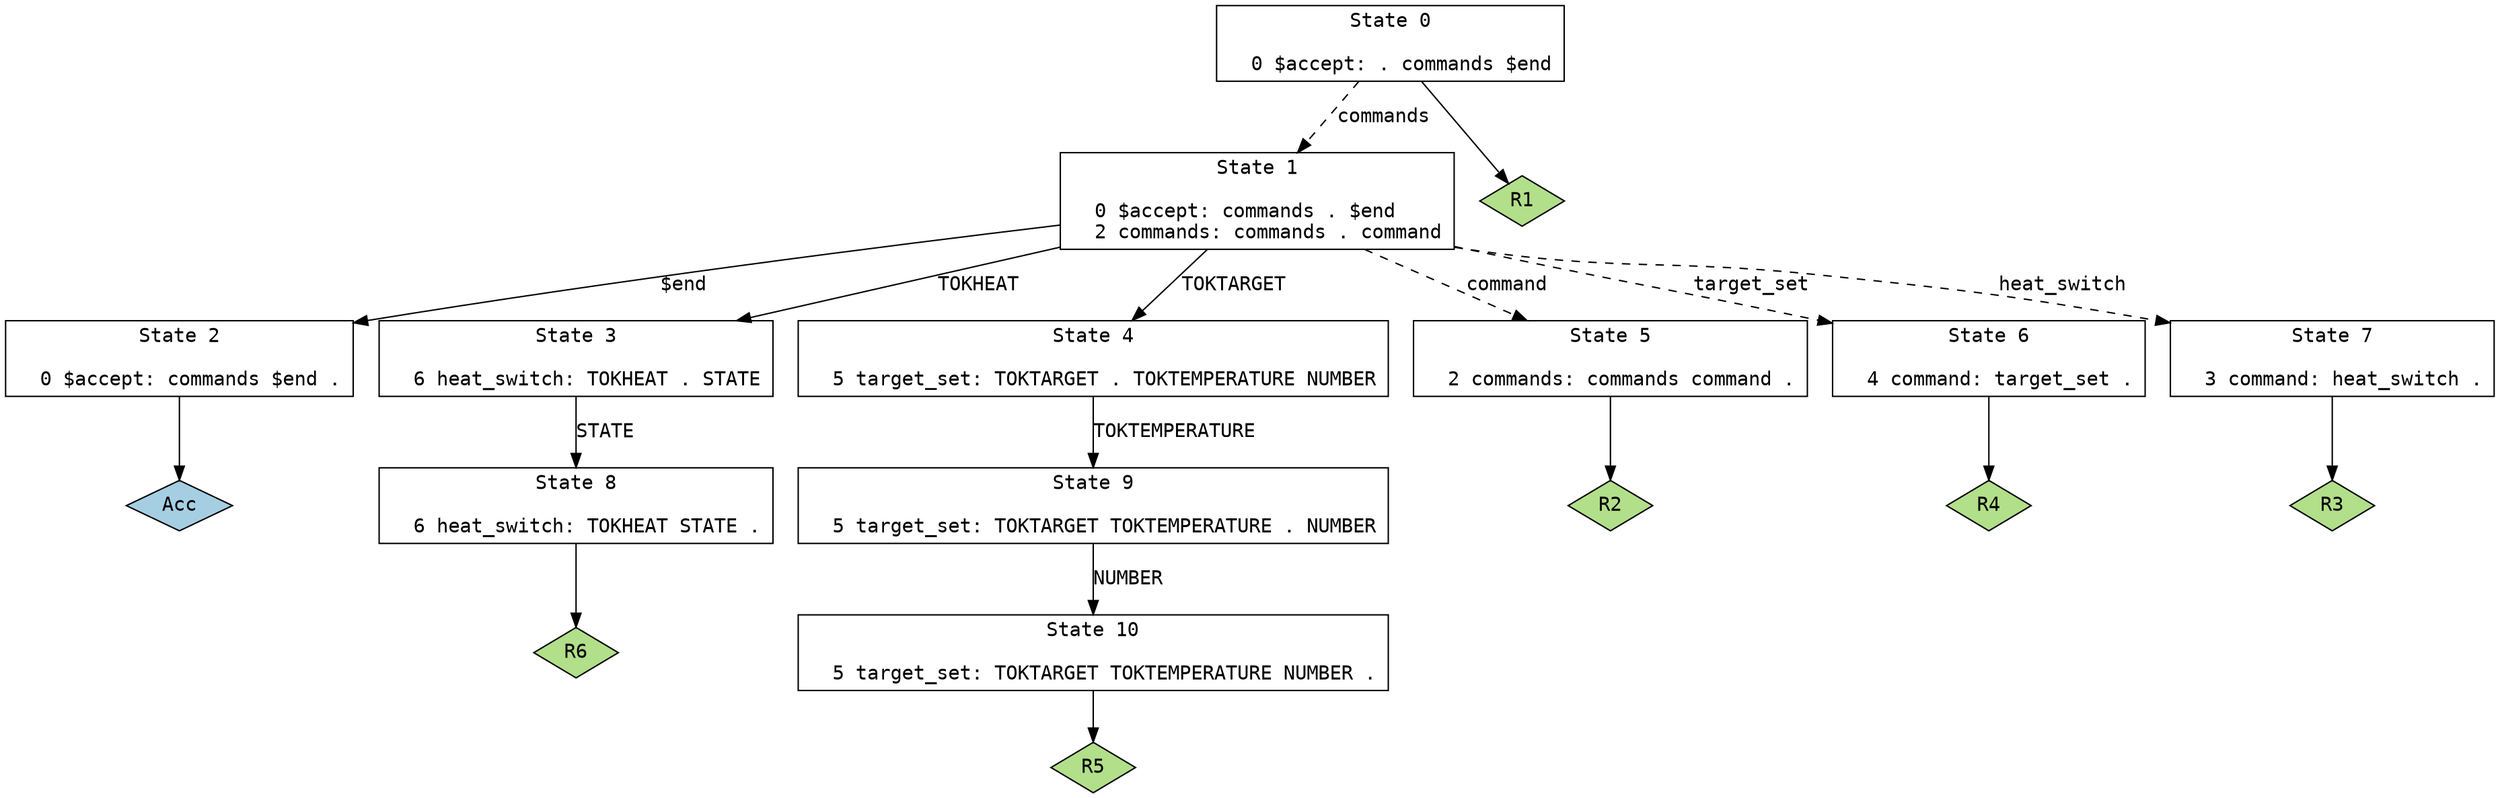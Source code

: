 // Generated by GNU Bison 3.0.4.
// Report bugs to <bug-bison@gnu.org>.
// Home page: <http://www.gnu.org/software/bison/>.

digraph "example.y"
{
  node [fontname = courier, shape = box, colorscheme = paired6]
  edge [fontname = courier]

  0 [label="State 0\n\l  0 $accept: . commands $end\l"]
  0 -> 1 [style=dashed label="commands"]
  0 -> "0R1" [style=solid]
 "0R1" [label="R1", fillcolor=3, shape=diamond, style=filled]
  1 [label="State 1\n\l  0 $accept: commands . $end\l  2 commands: commands . command\l"]
  1 -> 2 [style=solid label="$end"]
  1 -> 3 [style=solid label="TOKHEAT"]
  1 -> 4 [style=solid label="TOKTARGET"]
  1 -> 5 [style=dashed label="command"]
  1 -> 6 [style=dashed label="target_set"]
  1 -> 7 [style=dashed label="heat_switch"]
  2 [label="State 2\n\l  0 $accept: commands $end .\l"]
  2 -> "2R0" [style=solid]
 "2R0" [label="Acc", fillcolor=1, shape=diamond, style=filled]
  3 [label="State 3\n\l  6 heat_switch: TOKHEAT . STATE\l"]
  3 -> 8 [style=solid label="STATE"]
  4 [label="State 4\n\l  5 target_set: TOKTARGET . TOKTEMPERATURE NUMBER\l"]
  4 -> 9 [style=solid label="TOKTEMPERATURE"]
  5 [label="State 5\n\l  2 commands: commands command .\l"]
  5 -> "5R2" [style=solid]
 "5R2" [label="R2", fillcolor=3, shape=diamond, style=filled]
  6 [label="State 6\n\l  4 command: target_set .\l"]
  6 -> "6R4" [style=solid]
 "6R4" [label="R4", fillcolor=3, shape=diamond, style=filled]
  7 [label="State 7\n\l  3 command: heat_switch .\l"]
  7 -> "7R3" [style=solid]
 "7R3" [label="R3", fillcolor=3, shape=diamond, style=filled]
  8 [label="State 8\n\l  6 heat_switch: TOKHEAT STATE .\l"]
  8 -> "8R6" [style=solid]
 "8R6" [label="R6", fillcolor=3, shape=diamond, style=filled]
  9 [label="State 9\n\l  5 target_set: TOKTARGET TOKTEMPERATURE . NUMBER\l"]
  9 -> 10 [style=solid label="NUMBER"]
  10 [label="State 10\n\l  5 target_set: TOKTARGET TOKTEMPERATURE NUMBER .\l"]
  10 -> "10R5" [style=solid]
 "10R5" [label="R5", fillcolor=3, shape=diamond, style=filled]
}
